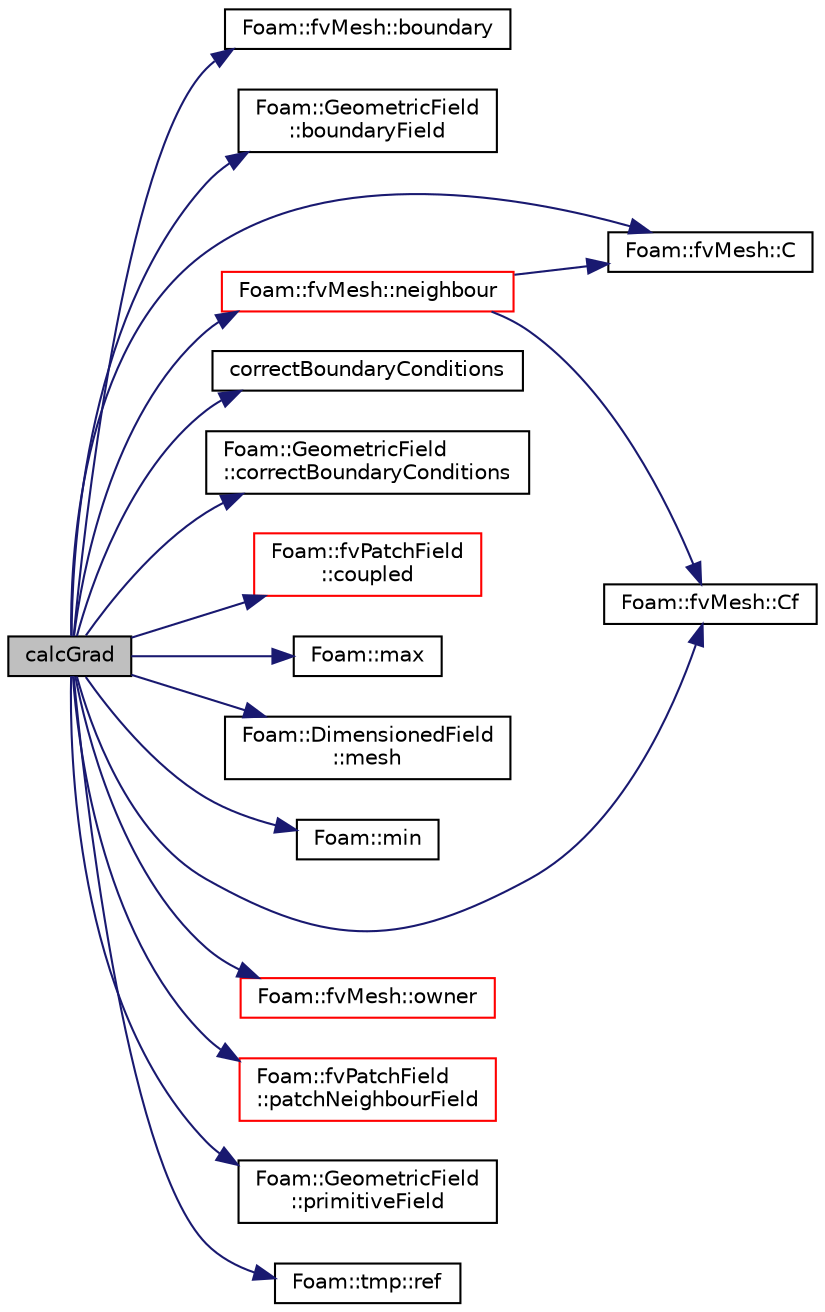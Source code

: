 digraph "calcGrad"
{
  bgcolor="transparent";
  edge [fontname="Helvetica",fontsize="10",labelfontname="Helvetica",labelfontsize="10"];
  node [fontname="Helvetica",fontsize="10",shape=record];
  rankdir="LR";
  Node96 [label="calcGrad",height=0.2,width=0.4,color="black", fillcolor="grey75", style="filled", fontcolor="black"];
  Node96 -> Node97 [color="midnightblue",fontsize="10",style="solid",fontname="Helvetica"];
  Node97 [label="Foam::fvMesh::boundary",height=0.2,width=0.4,color="black",URL="$a23593.html#a1fc8b179063cf5d6805da64ff1975126",tooltip="Return reference to boundary mesh. "];
  Node96 -> Node98 [color="midnightblue",fontsize="10",style="solid",fontname="Helvetica"];
  Node98 [label="Foam::GeometricField\l::boundaryField",height=0.2,width=0.4,color="black",URL="$a23249.html#a9ff7de36fba06b4f4f77a75142ad72b6",tooltip="Return const-reference to the boundary field. "];
  Node96 -> Node99 [color="midnightblue",fontsize="10",style="solid",fontname="Helvetica"];
  Node99 [label="Foam::fvMesh::C",height=0.2,width=0.4,color="black",URL="$a23593.html#a0fbf3f470cb51bdbb754bf72e736ae12",tooltip="Return cell centres as volVectorField. "];
  Node96 -> Node100 [color="midnightblue",fontsize="10",style="solid",fontname="Helvetica"];
  Node100 [label="Foam::fvMesh::Cf",height=0.2,width=0.4,color="black",URL="$a23593.html#a83a34d2eddd1b5829f93a6c08200112c",tooltip="Return face centres as surfaceVectorField. "];
  Node96 -> Node101 [color="midnightblue",fontsize="10",style="solid",fontname="Helvetica"];
  Node101 [label="correctBoundaryConditions",height=0.2,width=0.4,color="black",URL="$a39200.html#a00a7f09fddd305c7a7977494b2a6a952"];
  Node96 -> Node102 [color="midnightblue",fontsize="10",style="solid",fontname="Helvetica"];
  Node102 [label="Foam::GeometricField\l::correctBoundaryConditions",height=0.2,width=0.4,color="black",URL="$a23249.html#acaf6878ef900e593c4b20812f1b567d6",tooltip="Correct boundary field. "];
  Node96 -> Node103 [color="midnightblue",fontsize="10",style="solid",fontname="Helvetica"];
  Node103 [label="Foam::fvPatchField\l::coupled",height=0.2,width=0.4,color="red",URL="$a23169.html#a39c01db0e66d00fe0621a0c7e5fc4ead",tooltip="Return true if this patch field is coupled. "];
  Node96 -> Node105 [color="midnightblue",fontsize="10",style="solid",fontname="Helvetica"];
  Node105 [label="Foam::max",height=0.2,width=0.4,color="black",URL="$a21851.html#ac993e906cf2774ae77e666bc24e81733"];
  Node96 -> Node106 [color="midnightblue",fontsize="10",style="solid",fontname="Helvetica"];
  Node106 [label="Foam::DimensionedField\l::mesh",height=0.2,width=0.4,color="black",URL="$a27497.html#a8f1110830348a1448a14ab5e3cf47e3b",tooltip="Return mesh. "];
  Node96 -> Node107 [color="midnightblue",fontsize="10",style="solid",fontname="Helvetica"];
  Node107 [label="Foam::min",height=0.2,width=0.4,color="black",URL="$a21851.html#a253e112ad2d56d96230ff39ea7f442dc"];
  Node96 -> Node108 [color="midnightblue",fontsize="10",style="solid",fontname="Helvetica"];
  Node108 [label="Foam::fvMesh::neighbour",height=0.2,width=0.4,color="red",URL="$a23593.html#aab1a7f2af09b33005a527e107c7b3fad",tooltip="Internal face neighbour. "];
  Node108 -> Node99 [color="midnightblue",fontsize="10",style="solid",fontname="Helvetica"];
  Node108 -> Node100 [color="midnightblue",fontsize="10",style="solid",fontname="Helvetica"];
  Node96 -> Node121 [color="midnightblue",fontsize="10",style="solid",fontname="Helvetica"];
  Node121 [label="Foam::fvMesh::owner",height=0.2,width=0.4,color="red",URL="$a23593.html#a16e7eb254c4fd2d1d7ac4d5d71f6c9f9",tooltip="Internal face owner. "];
  Node96 -> Node398 [color="midnightblue",fontsize="10",style="solid",fontname="Helvetica"];
  Node398 [label="Foam::fvPatchField\l::patchNeighbourField",height=0.2,width=0.4,color="red",URL="$a23169.html#a3eee7e8e27377d66dd0f20d3697d6b78",tooltip="Return patchField on the opposite patch of a coupled patch. "];
  Node96 -> Node404 [color="midnightblue",fontsize="10",style="solid",fontname="Helvetica"];
  Node404 [label="Foam::GeometricField\l::primitiveField",height=0.2,width=0.4,color="black",URL="$a23249.html#a3d8b34acd265b26c7d4984d1618f9ee2",tooltip="Return a const-reference to the internal field. "];
  Node96 -> Node126 [color="midnightblue",fontsize="10",style="solid",fontname="Helvetica"];
  Node126 [label="Foam::tmp::ref",height=0.2,width=0.4,color="black",URL="$a27077.html#aeaf81e641282874cef07f5b808efc83b",tooltip="Return non-const reference or generate a fatal error. "];
}
